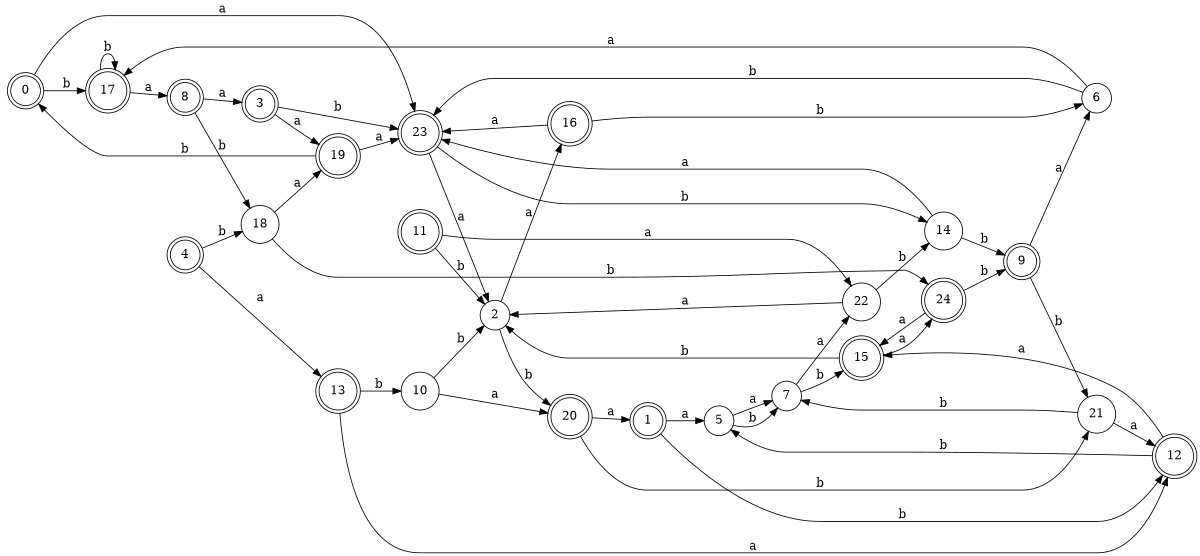 digraph n20_5 {
__start0 [label="" shape="none"];

rankdir=LR;
size="8,5";

s0 [style="rounded,filled", color="black", fillcolor="white" shape="doublecircle", label="0"];
s1 [style="rounded,filled", color="black", fillcolor="white" shape="doublecircle", label="1"];
s2 [style="filled", color="black", fillcolor="white" shape="circle", label="2"];
s3 [style="rounded,filled", color="black", fillcolor="white" shape="doublecircle", label="3"];
s4 [style="rounded,filled", color="black", fillcolor="white" shape="doublecircle", label="4"];
s5 [style="filled", color="black", fillcolor="white" shape="circle", label="5"];
s6 [style="filled", color="black", fillcolor="white" shape="circle", label="6"];
s7 [style="filled", color="black", fillcolor="white" shape="circle", label="7"];
s8 [style="rounded,filled", color="black", fillcolor="white" shape="doublecircle", label="8"];
s9 [style="rounded,filled", color="black", fillcolor="white" shape="doublecircle", label="9"];
s10 [style="filled", color="black", fillcolor="white" shape="circle", label="10"];
s11 [style="rounded,filled", color="black", fillcolor="white" shape="doublecircle", label="11"];
s12 [style="rounded,filled", color="black", fillcolor="white" shape="doublecircle", label="12"];
s13 [style="rounded,filled", color="black", fillcolor="white" shape="doublecircle", label="13"];
s14 [style="filled", color="black", fillcolor="white" shape="circle", label="14"];
s15 [style="rounded,filled", color="black", fillcolor="white" shape="doublecircle", label="15"];
s16 [style="rounded,filled", color="black", fillcolor="white" shape="doublecircle", label="16"];
s17 [style="rounded,filled", color="black", fillcolor="white" shape="doublecircle", label="17"];
s18 [style="filled", color="black", fillcolor="white" shape="circle", label="18"];
s19 [style="rounded,filled", color="black", fillcolor="white" shape="doublecircle", label="19"];
s20 [style="rounded,filled", color="black", fillcolor="white" shape="doublecircle", label="20"];
s21 [style="filled", color="black", fillcolor="white" shape="circle", label="21"];
s22 [style="filled", color="black", fillcolor="white" shape="circle", label="22"];
s23 [style="rounded,filled", color="black", fillcolor="white" shape="doublecircle", label="23"];
s24 [style="rounded,filled", color="black", fillcolor="white" shape="doublecircle", label="24"];
s0 -> s23 [label="a"];
s0 -> s17 [label="b"];
s1 -> s5 [label="a"];
s1 -> s12 [label="b"];
s2 -> s16 [label="a"];
s2 -> s20 [label="b"];
s3 -> s19 [label="a"];
s3 -> s23 [label="b"];
s4 -> s13 [label="a"];
s4 -> s18 [label="b"];
s5 -> s7 [label="a"];
s5 -> s7 [label="b"];
s6 -> s17 [label="a"];
s6 -> s23 [label="b"];
s7 -> s22 [label="a"];
s7 -> s15 [label="b"];
s8 -> s3 [label="a"];
s8 -> s18 [label="b"];
s9 -> s6 [label="a"];
s9 -> s21 [label="b"];
s10 -> s20 [label="a"];
s10 -> s2 [label="b"];
s11 -> s22 [label="a"];
s11 -> s2 [label="b"];
s12 -> s15 [label="a"];
s12 -> s5 [label="b"];
s13 -> s12 [label="a"];
s13 -> s10 [label="b"];
s14 -> s23 [label="a"];
s14 -> s9 [label="b"];
s15 -> s24 [label="a"];
s15 -> s2 [label="b"];
s16 -> s23 [label="a"];
s16 -> s6 [label="b"];
s17 -> s8 [label="a"];
s17 -> s17 [label="b"];
s18 -> s19 [label="a"];
s18 -> s24 [label="b"];
s19 -> s23 [label="a"];
s19 -> s0 [label="b"];
s20 -> s1 [label="a"];
s20 -> s21 [label="b"];
s21 -> s12 [label="a"];
s21 -> s7 [label="b"];
s22 -> s2 [label="a"];
s22 -> s14 [label="b"];
s23 -> s2 [label="a"];
s23 -> s14 [label="b"];
s24 -> s15 [label="a"];
s24 -> s9 [label="b"];

}